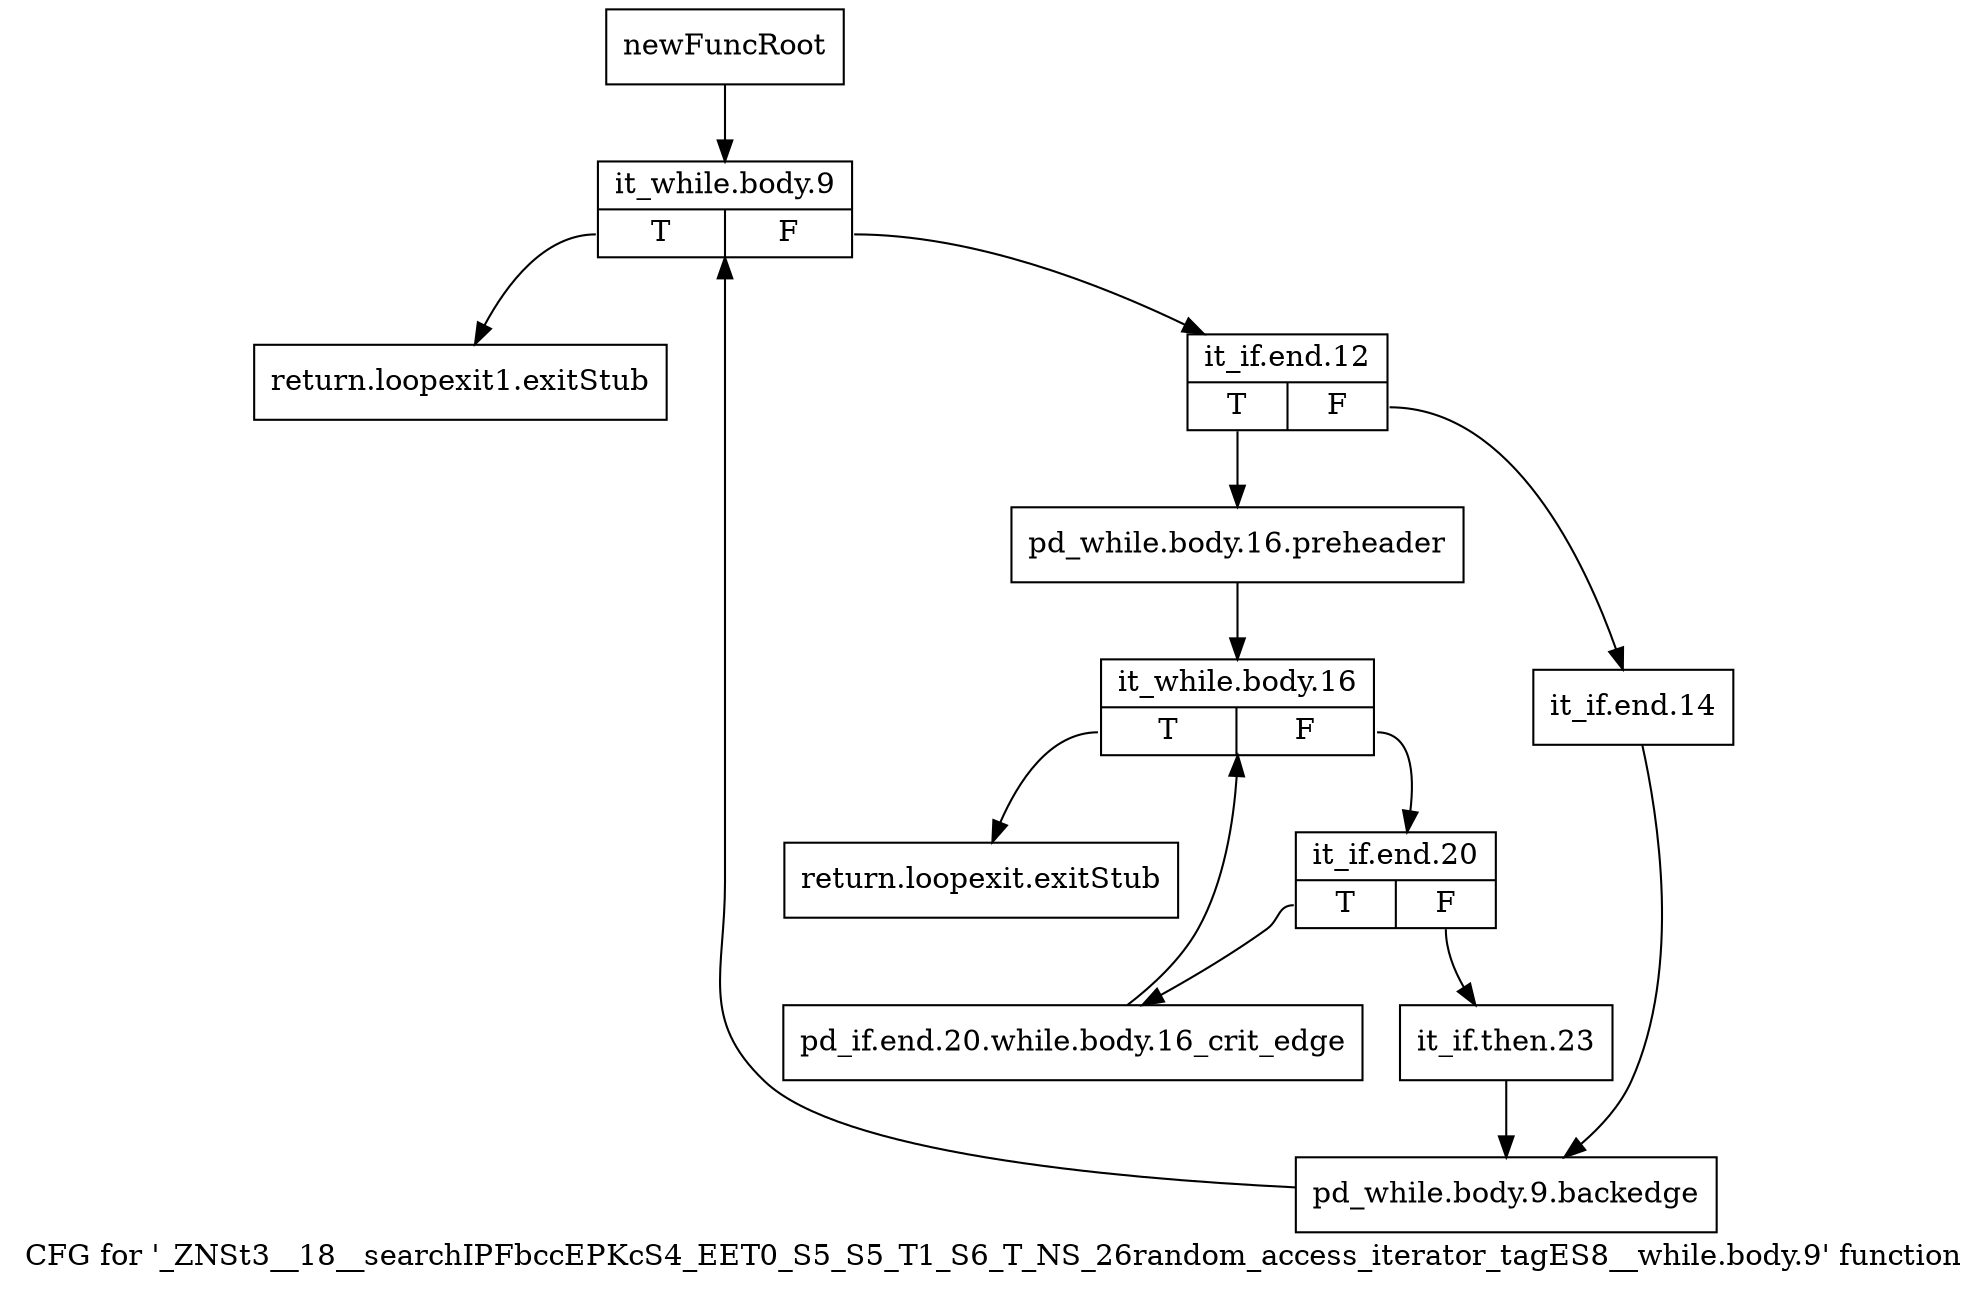 digraph "CFG for '_ZNSt3__18__searchIPFbccEPKcS4_EET0_S5_S5_T1_S6_T_NS_26random_access_iterator_tagES8__while.body.9' function" {
	label="CFG for '_ZNSt3__18__searchIPFbccEPKcS4_EET0_S5_S5_T1_S6_T_NS_26random_access_iterator_tagES8__while.body.9' function";

	Node0x90c59c0 [shape=record,label="{newFuncRoot}"];
	Node0x90c59c0 -> Node0x90c5ab0;
	Node0x90c5a10 [shape=record,label="{return.loopexit1.exitStub}"];
	Node0x90c5a60 [shape=record,label="{return.loopexit.exitStub}"];
	Node0x90c5ab0 [shape=record,label="{it_while.body.9|{<s0>T|<s1>F}}"];
	Node0x90c5ab0:s0 -> Node0x90c5a10;
	Node0x90c5ab0:s1 -> Node0x90c5b00;
	Node0x90c5b00 [shape=record,label="{it_if.end.12|{<s0>T|<s1>F}}"];
	Node0x90c5b00:s0 -> Node0x90c5ba0;
	Node0x90c5b00:s1 -> Node0x90c5b50;
	Node0x90c5b50 [shape=record,label="{it_if.end.14}"];
	Node0x90c5b50 -> Node0x90c5ce0;
	Node0x90c5ba0 [shape=record,label="{pd_while.body.16.preheader}"];
	Node0x90c5ba0 -> Node0x90c5bf0;
	Node0x90c5bf0 [shape=record,label="{it_while.body.16|{<s0>T|<s1>F}}"];
	Node0x90c5bf0:s0 -> Node0x90c5a60;
	Node0x90c5bf0:s1 -> Node0x90c5c40;
	Node0x90c5c40 [shape=record,label="{it_if.end.20|{<s0>T|<s1>F}}"];
	Node0x90c5c40:s0 -> Node0x90c5d30;
	Node0x90c5c40:s1 -> Node0x90c5c90;
	Node0x90c5c90 [shape=record,label="{it_if.then.23}"];
	Node0x90c5c90 -> Node0x90c5ce0;
	Node0x90c5ce0 [shape=record,label="{pd_while.body.9.backedge}"];
	Node0x90c5ce0 -> Node0x90c5ab0;
	Node0x90c5d30 [shape=record,label="{pd_if.end.20.while.body.16_crit_edge}"];
	Node0x90c5d30 -> Node0x90c5bf0;
}
